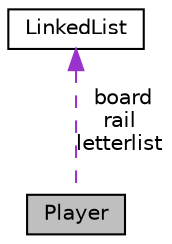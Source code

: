 digraph "Player"
{
 // LATEX_PDF_SIZE
  edge [fontname="Helvetica",fontsize="10",labelfontname="Helvetica",labelfontsize="10"];
  node [fontname="Helvetica",fontsize="10",shape=record];
  Node1 [label="Player",height=0.2,width=0.4,color="black", fillcolor="grey75", style="filled", fontcolor="black",tooltip=" "];
  Node2 -> Node1 [dir="back",color="darkorchid3",fontsize="10",style="dashed",label=" board\nrail\nletterlist" ,fontname="Helvetica"];
  Node2 [label="LinkedList",height=0.2,width=0.4,color="black", fillcolor="white", style="filled",URL="$class_linked_list.html",tooltip=" "];
}

